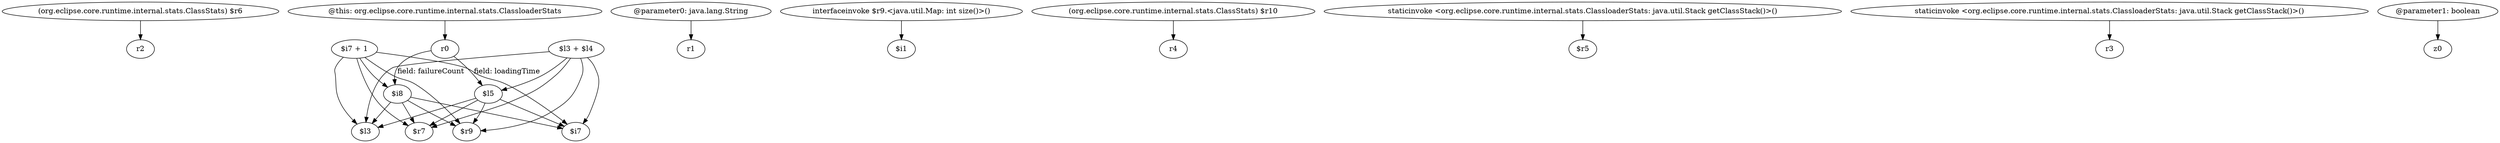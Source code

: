 digraph g {
0[label="(org.eclipse.core.runtime.internal.stats.ClassStats) $r6"]
1[label="r2"]
0->1[label=""]
2[label="$l3 + $l4"]
3[label="$l3"]
2->3[label=""]
4[label="$i7 + 1"]
5[label="$i7"]
4->5[label=""]
6[label="$i8"]
7[label="$r9"]
6->7[label=""]
6->3[label=""]
8[label="@parameter0: java.lang.String"]
9[label="r1"]
8->9[label=""]
10[label="r0"]
10->6[label="field: failureCount"]
11[label="$l5"]
11->7[label=""]
2->7[label=""]
12[label="interfaceinvoke $r9.<java.util.Map: int size()>()"]
13[label="$i1"]
12->13[label=""]
14[label="(org.eclipse.core.runtime.internal.stats.ClassStats) $r10"]
15[label="r4"]
14->15[label=""]
16[label="$r7"]
11->16[label=""]
6->16[label=""]
2->16[label=""]
17[label="staticinvoke <org.eclipse.core.runtime.internal.stats.ClassloaderStats: java.util.Stack getClassStack()>()"]
18[label="$r5"]
17->18[label=""]
19[label="staticinvoke <org.eclipse.core.runtime.internal.stats.ClassloaderStats: java.util.Stack getClassStack()>()"]
20[label="r3"]
19->20[label=""]
11->5[label=""]
10->11[label="field: loadingTime"]
21[label="@parameter1: boolean"]
22[label="z0"]
21->22[label=""]
11->3[label=""]
6->5[label=""]
23[label="@this: org.eclipse.core.runtime.internal.stats.ClassloaderStats"]
23->10[label=""]
2->5[label=""]
4->3[label=""]
4->7[label=""]
2->11[label=""]
4->16[label=""]
4->6[label=""]
}